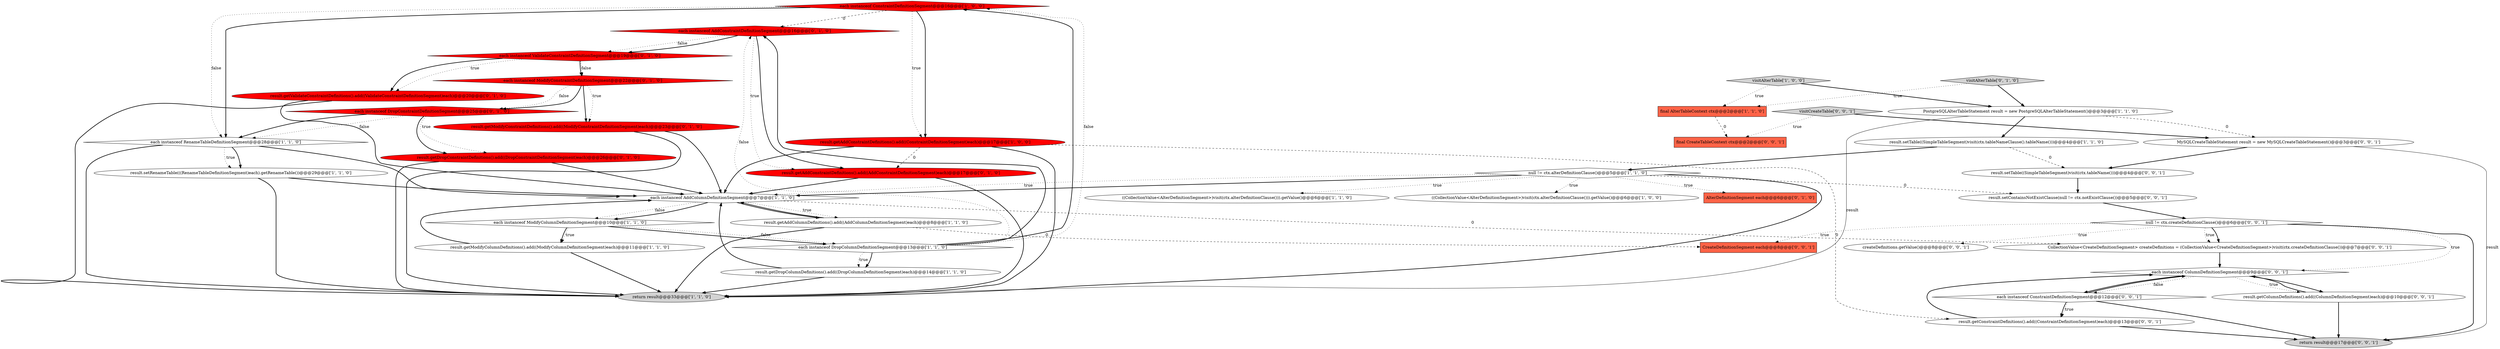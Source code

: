 digraph {
5 [style = filled, label = "each instanceof ConstraintDefinitionSegment@@@16@@@['1', '0', '0']", fillcolor = red, shape = diamond image = "AAA1AAABBB1BBB"];
26 [style = filled, label = "each instanceof ValidateConstraintDefinitionSegment@@@19@@@['0', '1', '0']", fillcolor = red, shape = diamond image = "AAA1AAABBB2BBB"];
22 [style = filled, label = "result.getAddConstraintDefinitions().add((AddConstraintDefinitionSegment)each)@@@17@@@['0', '1', '0']", fillcolor = red, shape = ellipse image = "AAA1AAABBB2BBB"];
33 [style = filled, label = "each instanceof ColumnDefinitionSegment@@@9@@@['0', '0', '1']", fillcolor = white, shape = diamond image = "AAA0AAABBB3BBB"];
7 [style = filled, label = "null != ctx.alterDefinitionClause()@@@5@@@['1', '1', '0']", fillcolor = white, shape = diamond image = "AAA0AAABBB1BBB"];
35 [style = filled, label = "visitCreateTable['0', '0', '1']", fillcolor = lightgray, shape = diamond image = "AAA0AAABBB3BBB"];
25 [style = filled, label = "result.getValidateConstraintDefinitions().add((ValidateConstraintDefinitionSegment)each)@@@20@@@['0', '1', '0']", fillcolor = red, shape = ellipse image = "AAA1AAABBB2BBB"];
17 [style = filled, label = "((CollectionValue<AlterDefinitionSegment>)visit(ctx.alterDefinitionClause())).getValue()@@@6@@@['1', '1', '0']", fillcolor = white, shape = ellipse image = "AAA0AAABBB1BBB"];
28 [style = filled, label = "MySQLCreateTableStatement result = new MySQLCreateTableStatement()@@@3@@@['0', '0', '1']", fillcolor = white, shape = ellipse image = "AAA0AAABBB3BBB"];
19 [style = filled, label = "each instanceof AddConstraintDefinitionSegment@@@16@@@['0', '1', '0']", fillcolor = red, shape = diamond image = "AAA1AAABBB2BBB"];
4 [style = filled, label = "result.setRenameTable(((RenameTableDefinitionSegment)each).getRenameTable())@@@29@@@['1', '1', '0']", fillcolor = white, shape = ellipse image = "AAA0AAABBB1BBB"];
41 [style = filled, label = "result.getColumnDefinitions().add((ColumnDefinitionSegment)each)@@@10@@@['0', '0', '1']", fillcolor = white, shape = ellipse image = "AAA0AAABBB3BBB"];
8 [style = filled, label = "each instanceof ModifyColumnDefinitionSegment@@@10@@@['1', '1', '0']", fillcolor = white, shape = diamond image = "AAA0AAABBB1BBB"];
18 [style = filled, label = "result.getDropConstraintDefinitions().add((DropConstraintDefinitionSegment)each)@@@26@@@['0', '1', '0']", fillcolor = red, shape = ellipse image = "AAA1AAABBB2BBB"];
2 [style = filled, label = "result.getAddColumnDefinitions().add((AddColumnDefinitionSegment)each)@@@8@@@['1', '1', '0']", fillcolor = white, shape = ellipse image = "AAA0AAABBB1BBB"];
15 [style = filled, label = "final AlterTableContext ctx@@@2@@@['1', '1', '0']", fillcolor = tomato, shape = box image = "AAA0AAABBB1BBB"];
31 [style = filled, label = "null != ctx.createDefinitionClause()@@@6@@@['0', '0', '1']", fillcolor = white, shape = diamond image = "AAA0AAABBB3BBB"];
32 [style = filled, label = "result.getConstraintDefinitions().add((ConstraintDefinitionSegment)each)@@@13@@@['0', '0', '1']", fillcolor = white, shape = ellipse image = "AAA0AAABBB3BBB"];
0 [style = filled, label = "((CollectionValue<AlterDefinitionSegment>)visit(ctx.alterDefinitionClause())).getValue()@@@6@@@['1', '0', '0']", fillcolor = white, shape = ellipse image = "AAA0AAABBB1BBB"];
27 [style = filled, label = "each instanceof DropConstraintDefinitionSegment@@@25@@@['0', '1', '0']", fillcolor = red, shape = diamond image = "AAA1AAABBB2BBB"];
11 [style = filled, label = "each instanceof RenameTableDefinitionSegment@@@28@@@['1', '1', '0']", fillcolor = white, shape = diamond image = "AAA0AAABBB1BBB"];
40 [style = filled, label = "CreateDefinitionSegment each@@@8@@@['0', '0', '1']", fillcolor = tomato, shape = box image = "AAA0AAABBB3BBB"];
14 [style = filled, label = "return result@@@33@@@['1', '1', '0']", fillcolor = lightgray, shape = ellipse image = "AAA0AAABBB1BBB"];
37 [style = filled, label = "final CreateTableContext ctx@@@2@@@['0', '0', '1']", fillcolor = tomato, shape = box image = "AAA0AAABBB3BBB"];
38 [style = filled, label = "result.setTable((SimpleTableSegment)visit(ctx.tableName()))@@@4@@@['0', '0', '1']", fillcolor = white, shape = ellipse image = "AAA0AAABBB3BBB"];
20 [style = filled, label = "each instanceof ModifyConstraintDefinitionSegment@@@22@@@['0', '1', '0']", fillcolor = red, shape = diamond image = "AAA1AAABBB2BBB"];
3 [style = filled, label = "result.getAddConstraintDefinitions().add((ConstraintDefinitionSegment)each)@@@17@@@['1', '0', '0']", fillcolor = red, shape = ellipse image = "AAA1AAABBB1BBB"];
10 [style = filled, label = "result.getDropColumnDefinitions().add((DropColumnDefinitionSegment)each)@@@14@@@['1', '1', '0']", fillcolor = white, shape = ellipse image = "AAA0AAABBB1BBB"];
9 [style = filled, label = "result.getModifyColumnDefinitions().add((ModifyColumnDefinitionSegment)each)@@@11@@@['1', '1', '0']", fillcolor = white, shape = ellipse image = "AAA0AAABBB1BBB"];
6 [style = filled, label = "result.setTable((SimpleTableSegment)visit(ctx.tableNameClause().tableName()))@@@4@@@['1', '1', '0']", fillcolor = white, shape = ellipse image = "AAA0AAABBB1BBB"];
12 [style = filled, label = "each instanceof DropColumnDefinitionSegment@@@13@@@['1', '1', '0']", fillcolor = white, shape = diamond image = "AAA0AAABBB1BBB"];
29 [style = filled, label = "CollectionValue<CreateDefinitionSegment> createDefinitions = (CollectionValue<CreateDefinitionSegment>)visit(ctx.createDefinitionClause())@@@7@@@['0', '0', '1']", fillcolor = white, shape = ellipse image = "AAA0AAABBB3BBB"];
13 [style = filled, label = "each instanceof AddColumnDefinitionSegment@@@7@@@['1', '1', '0']", fillcolor = white, shape = diamond image = "AAA0AAABBB1BBB"];
16 [style = filled, label = "PostgreSQLAlterTableStatement result = new PostgreSQLAlterTableStatement()@@@3@@@['1', '1', '0']", fillcolor = white, shape = ellipse image = "AAA0AAABBB1BBB"];
21 [style = filled, label = "result.getModifyConstraintDefinitions().add((ModifyConstraintDefinitionSegment)each)@@@23@@@['0', '1', '0']", fillcolor = red, shape = ellipse image = "AAA1AAABBB2BBB"];
23 [style = filled, label = "AlterDefinitionSegment each@@@6@@@['0', '1', '0']", fillcolor = tomato, shape = box image = "AAA0AAABBB2BBB"];
30 [style = filled, label = "result.setContainsNotExistClause(null != ctx.notExistClause())@@@5@@@['0', '0', '1']", fillcolor = white, shape = ellipse image = "AAA0AAABBB3BBB"];
24 [style = filled, label = "visitAlterTable['0', '1', '0']", fillcolor = lightgray, shape = diamond image = "AAA0AAABBB2BBB"];
39 [style = filled, label = "each instanceof ConstraintDefinitionSegment@@@12@@@['0', '0', '1']", fillcolor = white, shape = diamond image = "AAA0AAABBB3BBB"];
36 [style = filled, label = "createDefinitions.getValue()@@@8@@@['0', '0', '1']", fillcolor = white, shape = ellipse image = "AAA0AAABBB3BBB"];
1 [style = filled, label = "visitAlterTable['1', '0', '0']", fillcolor = lightgray, shape = diamond image = "AAA0AAABBB1BBB"];
34 [style = filled, label = "return result@@@17@@@['0', '0', '1']", fillcolor = lightgray, shape = ellipse image = "AAA0AAABBB3BBB"];
5->3 [style = bold, label=""];
12->5 [style = bold, label=""];
19->26 [style = dotted, label="false"];
11->14 [style = bold, label=""];
28->38 [style = bold, label=""];
5->11 [style = dotted, label="false"];
6->38 [style = dashed, label="0"];
25->14 [style = bold, label=""];
32->34 [style = bold, label=""];
33->39 [style = dotted, label="false"];
20->27 [style = bold, label=""];
7->14 [style = bold, label=""];
12->10 [style = bold, label=""];
38->30 [style = bold, label=""];
2->14 [style = bold, label=""];
11->13 [style = bold, label=""];
9->14 [style = bold, label=""];
35->37 [style = dotted, label="true"];
16->28 [style = dashed, label="0"];
27->18 [style = dotted, label="true"];
22->13 [style = bold, label=""];
21->13 [style = bold, label=""];
13->8 [style = dotted, label="false"];
10->14 [style = bold, label=""];
31->40 [style = dotted, label="true"];
13->29 [style = dashed, label="0"];
39->34 [style = bold, label=""];
16->6 [style = bold, label=""];
7->13 [style = dotted, label="true"];
31->29 [style = bold, label=""];
33->41 [style = bold, label=""];
3->22 [style = dashed, label="0"];
5->3 [style = dotted, label="true"];
31->33 [style = dotted, label="true"];
28->34 [style = solid, label="result"];
35->28 [style = bold, label=""];
7->23 [style = dotted, label="true"];
27->11 [style = bold, label=""];
12->10 [style = dotted, label="true"];
1->16 [style = bold, label=""];
19->26 [style = bold, label=""];
1->15 [style = dotted, label="true"];
19->22 [style = dotted, label="true"];
5->11 [style = bold, label=""];
3->32 [style = dashed, label="0"];
6->7 [style = bold, label=""];
22->14 [style = bold, label=""];
7->17 [style = dotted, label="true"];
31->29 [style = dotted, label="true"];
19->22 [style = bold, label=""];
26->20 [style = bold, label=""];
16->14 [style = solid, label="result"];
27->18 [style = bold, label=""];
26->20 [style = dotted, label="false"];
4->14 [style = bold, label=""];
11->4 [style = bold, label=""];
4->13 [style = bold, label=""];
11->4 [style = dotted, label="true"];
7->0 [style = dotted, label="true"];
32->33 [style = bold, label=""];
31->34 [style = bold, label=""];
39->33 [style = bold, label=""];
20->27 [style = dotted, label="false"];
13->2 [style = dotted, label="true"];
10->13 [style = bold, label=""];
30->31 [style = bold, label=""];
39->32 [style = bold, label=""];
27->11 [style = dotted, label="false"];
33->41 [style = dotted, label="true"];
41->33 [style = bold, label=""];
8->9 [style = dotted, label="true"];
5->19 [style = dashed, label="0"];
41->34 [style = bold, label=""];
8->12 [style = bold, label=""];
13->2 [style = bold, label=""];
21->14 [style = bold, label=""];
12->19 [style = dotted, label="false"];
7->13 [style = bold, label=""];
8->12 [style = dotted, label="false"];
25->13 [style = bold, label=""];
26->25 [style = dotted, label="true"];
15->37 [style = dashed, label="0"];
26->25 [style = bold, label=""];
3->14 [style = bold, label=""];
20->21 [style = dotted, label="true"];
12->5 [style = dotted, label="false"];
2->13 [style = bold, label=""];
20->21 [style = bold, label=""];
24->16 [style = bold, label=""];
29->33 [style = bold, label=""];
33->39 [style = bold, label=""];
39->32 [style = dotted, label="true"];
7->30 [style = dashed, label="0"];
24->15 [style = dotted, label="true"];
8->9 [style = bold, label=""];
18->13 [style = bold, label=""];
3->13 [style = bold, label=""];
2->40 [style = dashed, label="0"];
13->8 [style = bold, label=""];
12->19 [style = bold, label=""];
18->14 [style = bold, label=""];
31->36 [style = dotted, label="true"];
9->13 [style = bold, label=""];
}
